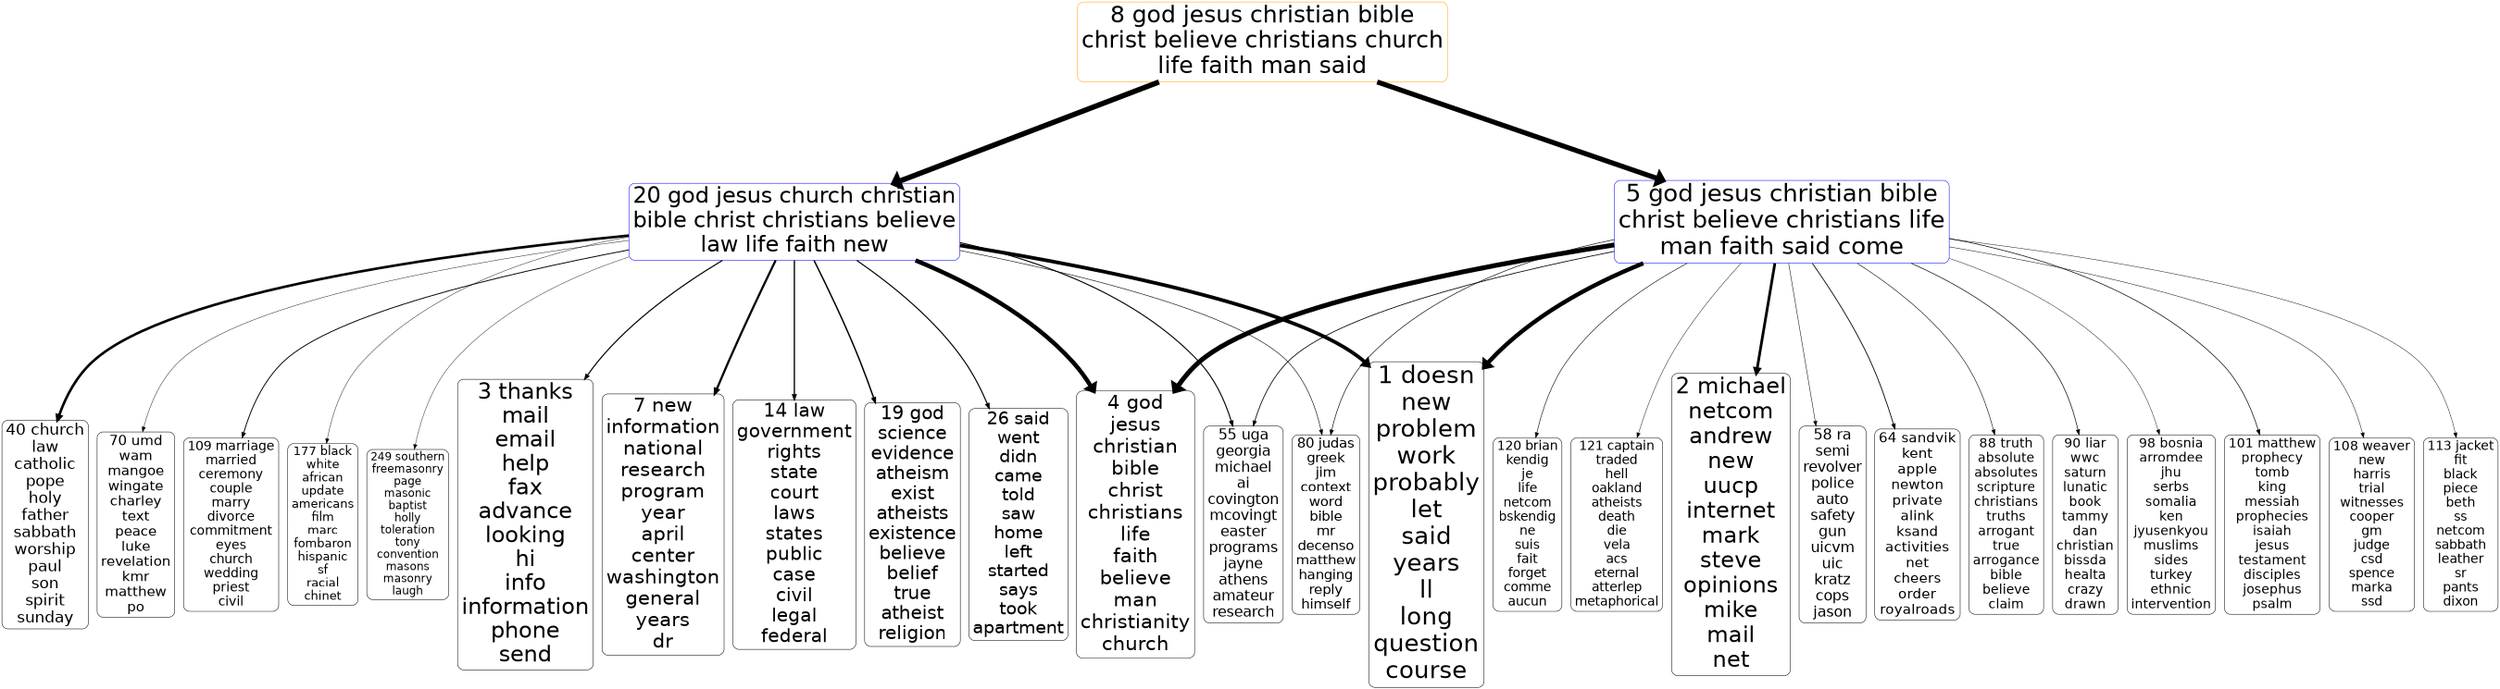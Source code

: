 digraph G {
size="18,18!";ranksep=4; ratio = auto; layers="1:2:3:4:5";
graph [fontname = "helvetica"];node [fontname = "helvetica"];edge [fontname = "helvetica"];ranksep=2.8;
"3_8" [ rank =3,fontsize =47.2996, shape=box, style="rounded", color=orange, label="8 god jesus christian bible
christ believe christians church
life faith man said"]
"3_8" -> "2_5" [penwidth=10.2222,dir=forward]
"2_5" [rank =4,fontsize =48.7646, shape=box, style="rounded", color=blue,label="5 god jesus christian bible
christ believe christians life
man faith said come"]
"3_8" -> "2_20" [penwidth=10.8519,dir=forward]
"2_20" [rank =4,fontsize =45.0816, shape=box, style="rounded", color=blue,label="20 god jesus church christian
bible christ christians believe
law life faith new"]
"2_5" [ rank =2,fontsize =48.7646, shape=box, style="rounded", color=blue, label="5 god jesus christian bible
christ believe christians life
man faith said come"]
"2_5" -> "1_1" [penwidth=8.7148,dir=forward]
"1_1" [rank =3,fontsize =50, shape=box, style="rounded", color=black,label="1 doesn
new
problem
work
probably
let
said
years
ll
long
question
course"]
"2_5" -> "1_2" [penwidth=5.5705,dir=forward]
"1_2" [rank =3,fontsize =46.1741, shape=box, style="rounded", color=black,label="2 michael
netcom
andrew
new
uucp
internet
mark
steve
opinions
mike
mail
net"]
"2_5" -> "1_4" [penwidth=9.8213,dir=forward]
"1_4" [rank =3,fontsize =40.756, shape=box, style="rounded", color=black,label="4 god
jesus
christian
bible
christ
christians
life
faith
believe
man
christianity
church"]
"2_5" -> "1_55" [penwidth=1.5769,dir=forward]
"1_55" [rank =3,fontsize =29.6875, shape=box, style="rounded", color=black,label="55 uga
georgia
michael
ai
covington
mcovingt
easter
programs
jayne
athens
amateur
research"]
"2_5" -> "1_58" [penwidth=0.97648,dir=forward]
"1_58" [rank =3,fontsize =29.601, shape=box, style="rounded", color=black,label="58 ra
semi
revolver
police
auto
safety
gun
uicvm
uic
kratz
cops
jason"]
"2_5" -> "1_64" [penwidth=1.6528,dir=forward]
"1_64" [rank =3,fontsize =28.9778, shape=box, style="rounded", color=black,label="64 sandvik
kent
apple
newton
private
alink
ksand
activities
net
cheers
order
royalroads"]
"2_5" -> "1_80" [penwidth=1.2269,dir=forward]
"1_80" [rank =3,fontsize =27.6705, shape=box, style="rounded", color=black,label="80 judas
greek
jim
context
word
bible
mr
decenso
matthew
hanging
reply
himself"]
"2_5" -> "1_88" [penwidth=1.1088,dir=forward]
"1_88" [rank =3,fontsize =27.2275, shape=box, style="rounded", color=black,label="88 truth
absolute
absolutes
scripture
christians
truths
arrogant
true
arrogance
bible
believe
claim"]
"2_5" -> "1_90" [penwidth=1.2998,dir=forward]
"1_90" [rank =3,fontsize =27.1865, shape=box, style="rounded", color=black,label="90 liar
wwc
saturn
lunatic
book
tammy
dan
christian
bissda
healta
crazy
drawn"]
"2_5" -> "1_98" [penwidth=0.82315,dir=forward]
"1_98" [rank =3,fontsize =26.9347, shape=box, style="rounded", color=black,label="98 bosnia
arromdee
jhu
serbs
somalia
ken
jyusenkyou
muslims
sides
turkey
ethnic
intervention"]
"2_5" -> "1_101" [penwidth=1.3347,dir=forward]
"1_101" [rank =3,fontsize =26.8644, shape=box, style="rounded", color=black,label="101 matthew
prophecy
tomb
king
messiah
prophecies
isaiah
jesus
testament
disciples
josephus
psalm"]
"2_5" -> "1_108" [penwidth=0.91153,dir=forward]
"1_108" [rank =3,fontsize =26.5495, shape=box, style="rounded", color=black,label="108 weaver
new
harris
trial
witnesses
cooper
gm
judge
csd
spence
marka
ssd"]
"2_5" -> "1_113" [penwidth=0.85959,dir=forward]
"1_113" [rank =3,fontsize =26.2857, shape=box, style="rounded", color=black,label="113 jacket
fit
black
piece
beth
ss
netcom
sabbath
leather
sr
pants
dixon"]
"2_5" -> "1_120" [penwidth=1.1225,dir=forward]
"1_120" [rank =3,fontsize =26.1187, shape=box, style="rounded", color=black,label="120 brian
kendig
je
life
netcom
bskendig
ne
suis
fait
forget
comme
aucun"]
"2_5" -> "1_121" [penwidth=0.84157,dir=forward]
"1_121" [rank =3,fontsize =26.0965, shape=box, style="rounded", color=black,label="121 captain
traded
hell
oakland
atheists
death
die
vela
acs
eternal
atterlep
metaphorical"]
"2_20" [ rank =2,fontsize =45.0816, shape=box, style="rounded", color=blue, label="20 god jesus church christian
bible christ christians believe
law life faith new"]
"2_20" -> "1_1" [penwidth=7.4565,dir=forward]
"1_1" [rank =3,fontsize =50, shape=box, style="rounded", color=black,label="1 doesn
new
problem
work
probably
let
said
years
ll
long
question
course"]
"2_20" -> "1_3" [penwidth=2.3204,dir=forward]
"1_3" [rank =3,fontsize =44.9965, shape=box, style="rounded", color=black,label="3 thanks
mail
email
help
fax
advance
looking
hi
info
information
phone
send"]
"2_20" -> "1_4" [penwidth=8.8584,dir=forward]
"1_4" [rank =3,fontsize =40.756, shape=box, style="rounded", color=black,label="4 god
jesus
christian
bible
christ
christians
life
faith
believe
man
christianity
church"]
"2_20" -> "1_7" [penwidth=4.4242,dir=forward]
"1_7" [rank =3,fontsize =40.4508, shape=box, style="rounded", color=black,label="7 new
information
national
research
program
year
april
center
washington
general
years
dr"]
"2_20" -> "1_14" [penwidth=2.6465,dir=forward]
"1_14" [rank =3,fontsize =38.5467, shape=box, style="rounded", color=black,label="14 law
government
rights
state
court
laws
states
public
case
civil
legal
federal"]
"2_20" -> "1_19" [penwidth=2.8922,dir=forward]
"1_19" [rank =3,fontsize =37.284, shape=box, style="rounded", color=black,label="19 god
science
evidence
atheism
exist
atheists
existence
believe
belief
true
atheist
religion"]
"2_20" -> "1_26" [penwidth=2.2639,dir=forward]
"1_26" [rank =3,fontsize =35.2628, shape=box, style="rounded", color=black,label="26 said
went
didn
came
told
saw
home
left
started
says
took
apartment"]
"2_20" -> "1_40" [penwidth=5.2234,dir=forward]
"1_40" [rank =3,fontsize =32.1842, shape=box, style="rounded", color=black,label="40 church
law
catholic
pope
holy
father
sabbath
worship
paul
son
spirit
sunday"]
"2_20" -> "1_55" [penwidth=2.1614,dir=forward]
"1_55" [rank =3,fontsize =29.6875, shape=box, style="rounded", color=black,label="55 uga
georgia
michael
ai
covington
mcovingt
easter
programs
jayne
athens
amateur
research"]
"2_20" -> "1_70" [penwidth=0.80896,dir=forward]
"1_70" [rank =3,fontsize =28.4291, shape=box, style="rounded", color=black,label="70 umd
wam
mangoe
wingate
charley
text
peace
luke
revelation
kmr
matthew
po"]
"2_20" -> "1_80" [penwidth=1.1412,dir=forward]
"1_80" [rank =3,fontsize =27.6705, shape=box, style="rounded", color=black,label="80 judas
greek
jim
context
word
bible
mr
decenso
matthew
hanging
reply
himself"]
"2_20" -> "1_109" [penwidth=1.8373,dir=forward]
"1_109" [rank =3,fontsize =26.4759, shape=box, style="rounded", color=black,label="109 marriage
married
ceremony
couple
marry
divorce
commitment
eyes
church
wedding
priest
civil"]
"2_20" -> "1_177" [penwidth=0.80896,dir=forward]
"1_177" [rank =3,fontsize =24.3221, shape=box, style="rounded", color=black,label="177 black
white
african
update
americans
film
marc
fombaron
hispanic
sf
racial
chinet"]
"2_20" -> "1_249" [penwidth=0.76786,dir=forward]
"1_249" [rank =3,fontsize =22.8881, shape=box, style="rounded", color=black,label="249 southern
freemasonry
page
masonic
baptist
holly
toleration
tony
convention
masons
masonry
laugh"]
{rank=same; "1_1" "1_2" "1_4" "1_55" "1_58" "1_64" "1_80" "1_88" "1_90" "1_98" "1_101" "1_108" "1_113" "1_120" "1_121" "1_1" "1_3" "1_4" "1_7" "1_14" "1_19" "1_26" "1_40" "1_55" "1_70" "1_80" "1_109" "1_177" "1_249"}{rank=same; "2_5" "2_20" "2_5" "2_20"}{rank=same; "3_8"}{rank=same;}{rank=same;}}